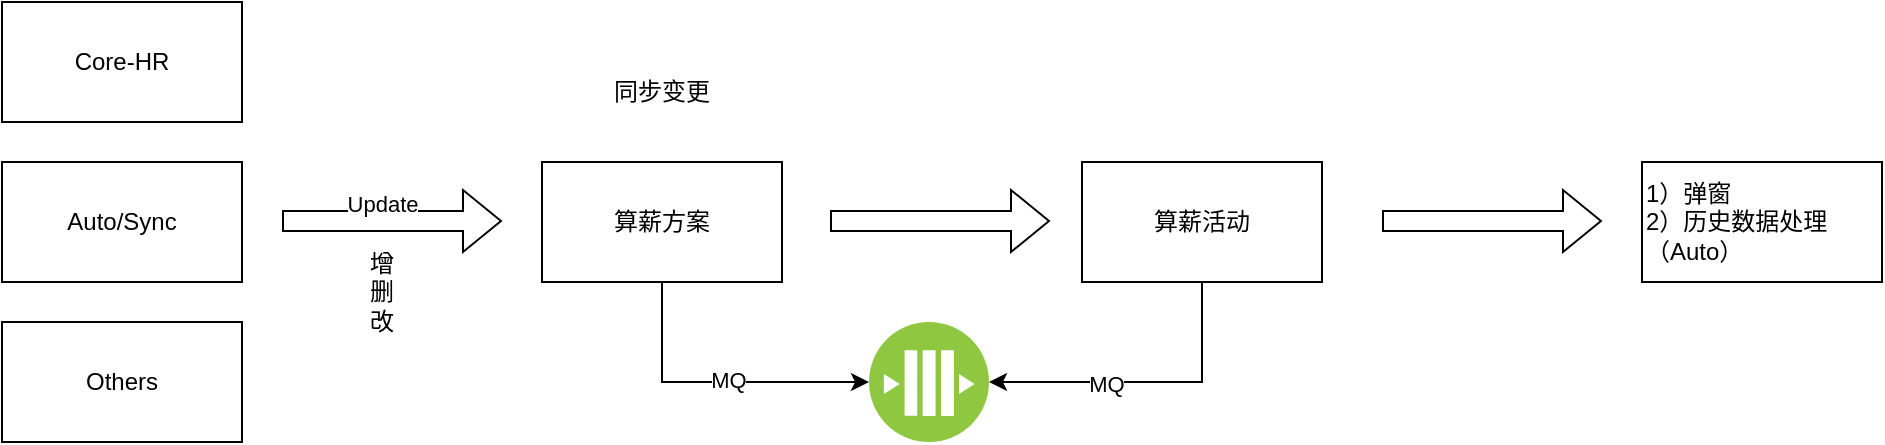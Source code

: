 <mxfile version="16.5.5" type="github">
  <diagram id="zlMd--F1FlE1qULEEaIW" name="Page-1">
    <mxGraphModel dx="1426" dy="794" grid="1" gridSize="10" guides="1" tooltips="1" connect="1" arrows="1" fold="1" page="1" pageScale="1" pageWidth="827" pageHeight="1169" math="0" shadow="0">
      <root>
        <mxCell id="0" />
        <mxCell id="1" parent="0" />
        <mxCell id="VQkMXfwVc6xXb2kO94v5-1" value="Core-HR" style="rounded=0;whiteSpace=wrap;html=1;" vertex="1" parent="1">
          <mxGeometry y="230" width="120" height="60" as="geometry" />
        </mxCell>
        <mxCell id="VQkMXfwVc6xXb2kO94v5-18" style="edgeStyle=orthogonalEdgeStyle;rounded=0;orthogonalLoop=1;jettySize=auto;html=1;entryX=0;entryY=0.5;entryDx=0;entryDy=0;exitX=0.5;exitY=1;exitDx=0;exitDy=0;" edge="1" parent="1" source="VQkMXfwVc6xXb2kO94v5-2" target="VQkMXfwVc6xXb2kO94v5-17">
          <mxGeometry relative="1" as="geometry" />
        </mxCell>
        <mxCell id="VQkMXfwVc6xXb2kO94v5-20" value="MQ" style="edgeLabel;html=1;align=center;verticalAlign=middle;resizable=0;points=[];" vertex="1" connectable="0" parent="VQkMXfwVc6xXb2kO94v5-18">
          <mxGeometry x="0.081" y="1" relative="1" as="geometry">
            <mxPoint as="offset" />
          </mxGeometry>
        </mxCell>
        <mxCell id="VQkMXfwVc6xXb2kO94v5-2" value="算薪方案" style="rounded=0;whiteSpace=wrap;html=1;" vertex="1" parent="1">
          <mxGeometry x="270" y="310" width="120" height="60" as="geometry" />
        </mxCell>
        <mxCell id="VQkMXfwVc6xXb2kO94v5-3" value="Auto/Sync" style="rounded=0;whiteSpace=wrap;html=1;" vertex="1" parent="1">
          <mxGeometry y="310" width="120" height="60" as="geometry" />
        </mxCell>
        <mxCell id="VQkMXfwVc6xXb2kO94v5-19" style="edgeStyle=orthogonalEdgeStyle;rounded=0;orthogonalLoop=1;jettySize=auto;html=1;entryX=1;entryY=0.5;entryDx=0;entryDy=0;exitX=0.5;exitY=1;exitDx=0;exitDy=0;" edge="1" parent="1" source="VQkMXfwVc6xXb2kO94v5-4" target="VQkMXfwVc6xXb2kO94v5-17">
          <mxGeometry relative="1" as="geometry" />
        </mxCell>
        <mxCell id="VQkMXfwVc6xXb2kO94v5-21" value="MQ" style="edgeLabel;html=1;align=center;verticalAlign=middle;resizable=0;points=[];" vertex="1" connectable="0" parent="VQkMXfwVc6xXb2kO94v5-19">
          <mxGeometry x="0.252" y="1" relative="1" as="geometry">
            <mxPoint as="offset" />
          </mxGeometry>
        </mxCell>
        <mxCell id="VQkMXfwVc6xXb2kO94v5-4" value="算薪活动" style="rounded=0;whiteSpace=wrap;html=1;" vertex="1" parent="1">
          <mxGeometry x="540" y="310" width="120" height="60" as="geometry" />
        </mxCell>
        <mxCell id="VQkMXfwVc6xXb2kO94v5-9" value="Others" style="rounded=0;whiteSpace=wrap;html=1;" vertex="1" parent="1">
          <mxGeometry y="390" width="120" height="60" as="geometry" />
        </mxCell>
        <mxCell id="VQkMXfwVc6xXb2kO94v5-11" value="" style="shape=flexArrow;endArrow=classic;html=1;rounded=0;" edge="1" parent="1">
          <mxGeometry width="50" height="50" relative="1" as="geometry">
            <mxPoint x="140" y="339.5" as="sourcePoint" />
            <mxPoint x="250" y="339.5" as="targetPoint" />
          </mxGeometry>
        </mxCell>
        <mxCell id="VQkMXfwVc6xXb2kO94v5-14" value="Update" style="edgeLabel;html=1;align=center;verticalAlign=middle;resizable=0;points=[];" vertex="1" connectable="0" parent="VQkMXfwVc6xXb2kO94v5-11">
          <mxGeometry x="0.436" relative="1" as="geometry">
            <mxPoint x="-29" y="-9" as="offset" />
          </mxGeometry>
        </mxCell>
        <mxCell id="VQkMXfwVc6xXb2kO94v5-13" value="增&lt;br&gt;删&lt;br&gt;改" style="text;html=1;strokeColor=none;fillColor=none;align=center;verticalAlign=middle;whiteSpace=wrap;rounded=0;" vertex="1" parent="1">
          <mxGeometry x="160" y="360" width="60" height="30" as="geometry" />
        </mxCell>
        <mxCell id="VQkMXfwVc6xXb2kO94v5-17" value="" style="aspect=fixed;perimeter=ellipsePerimeter;html=1;align=center;shadow=0;dashed=0;fontColor=#4277BB;labelBackgroundColor=#ffffff;fontSize=12;spacingTop=3;image;image=img/lib/ibm/blockchain/message_bus.svg;" vertex="1" parent="1">
          <mxGeometry x="433.5" y="390" width="60" height="60" as="geometry" />
        </mxCell>
        <mxCell id="VQkMXfwVc6xXb2kO94v5-22" value="" style="shape=flexArrow;endArrow=classic;html=1;rounded=0;" edge="1" parent="1">
          <mxGeometry width="50" height="50" relative="1" as="geometry">
            <mxPoint x="414" y="339.5" as="sourcePoint" />
            <mxPoint x="524" y="339.5" as="targetPoint" />
          </mxGeometry>
        </mxCell>
        <mxCell id="VQkMXfwVc6xXb2kO94v5-24" value="" style="shape=flexArrow;endArrow=classic;html=1;rounded=0;" edge="1" parent="1">
          <mxGeometry width="50" height="50" relative="1" as="geometry">
            <mxPoint x="690" y="339.5" as="sourcePoint" />
            <mxPoint x="800" y="339.5" as="targetPoint" />
          </mxGeometry>
        </mxCell>
        <mxCell id="VQkMXfwVc6xXb2kO94v5-25" value="1）弹窗&lt;br&gt;2）历史数据处理（Auto）" style="rounded=0;whiteSpace=wrap;html=1;align=left;" vertex="1" parent="1">
          <mxGeometry x="820" y="310" width="120" height="60" as="geometry" />
        </mxCell>
        <mxCell id="VQkMXfwVc6xXb2kO94v5-32" value="同步变更" style="text;html=1;strokeColor=none;fillColor=none;align=center;verticalAlign=middle;whiteSpace=wrap;rounded=0;" vertex="1" parent="1">
          <mxGeometry x="270" y="260" width="120" height="30" as="geometry" />
        </mxCell>
      </root>
    </mxGraphModel>
  </diagram>
</mxfile>
